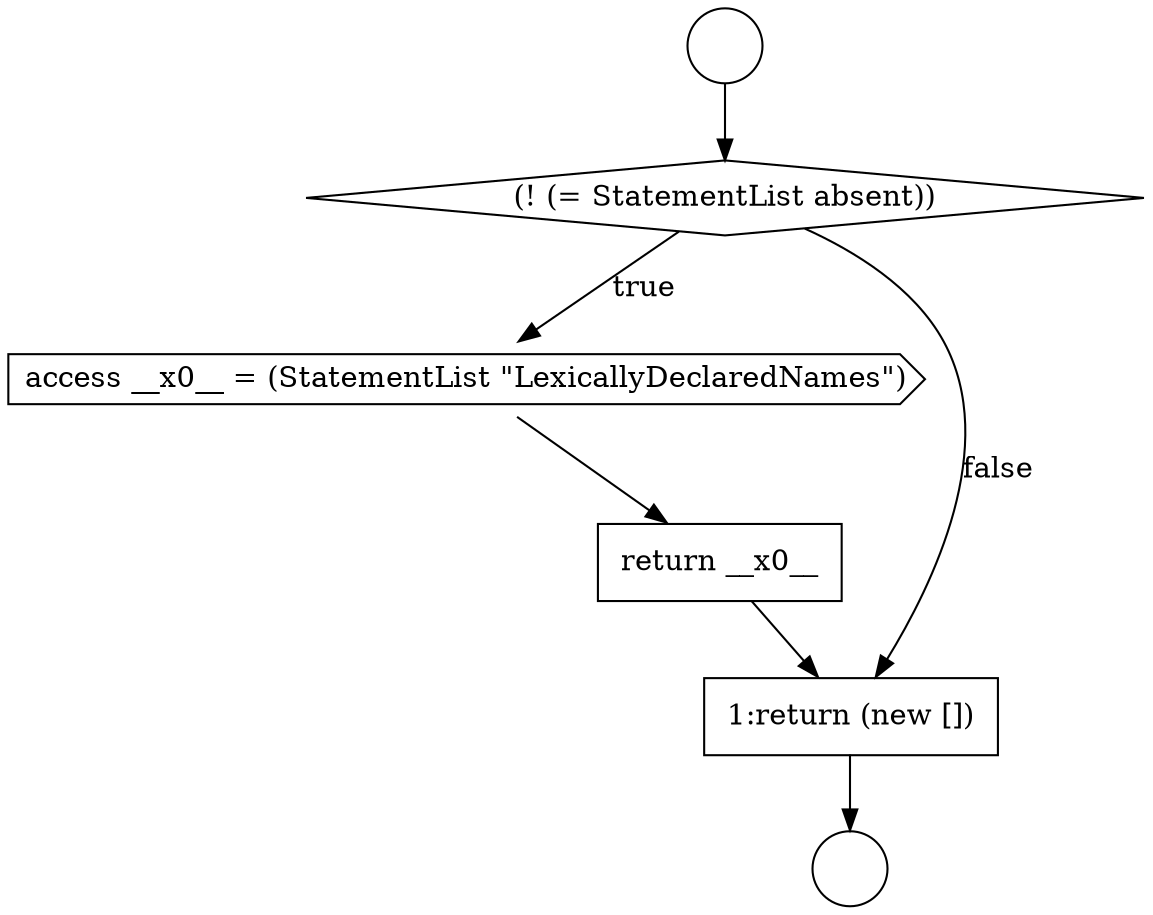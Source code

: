 digraph {
  node7569 [shape=circle label=" " color="black" fillcolor="white" style=filled]
  node7573 [shape=none, margin=0, label=<<font color="black">
    <table border="0" cellborder="1" cellspacing="0" cellpadding="10">
      <tr><td align="left">return __x0__</td></tr>
    </table>
  </font>> color="black" fillcolor="white" style=filled]
  node7572 [shape=cds, label=<<font color="black">access __x0__ = (StatementList &quot;LexicallyDeclaredNames&quot;)</font>> color="black" fillcolor="white" style=filled]
  node7571 [shape=diamond, label=<<font color="black">(! (= StatementList absent))</font>> color="black" fillcolor="white" style=filled]
  node7570 [shape=circle label=" " color="black" fillcolor="white" style=filled]
  node7574 [shape=none, margin=0, label=<<font color="black">
    <table border="0" cellborder="1" cellspacing="0" cellpadding="10">
      <tr><td align="left">1:return (new [])</td></tr>
    </table>
  </font>> color="black" fillcolor="white" style=filled]
  node7571 -> node7572 [label=<<font color="black">true</font>> color="black"]
  node7571 -> node7574 [label=<<font color="black">false</font>> color="black"]
  node7572 -> node7573 [ color="black"]
  node7573 -> node7574 [ color="black"]
  node7569 -> node7571 [ color="black"]
  node7574 -> node7570 [ color="black"]
}
